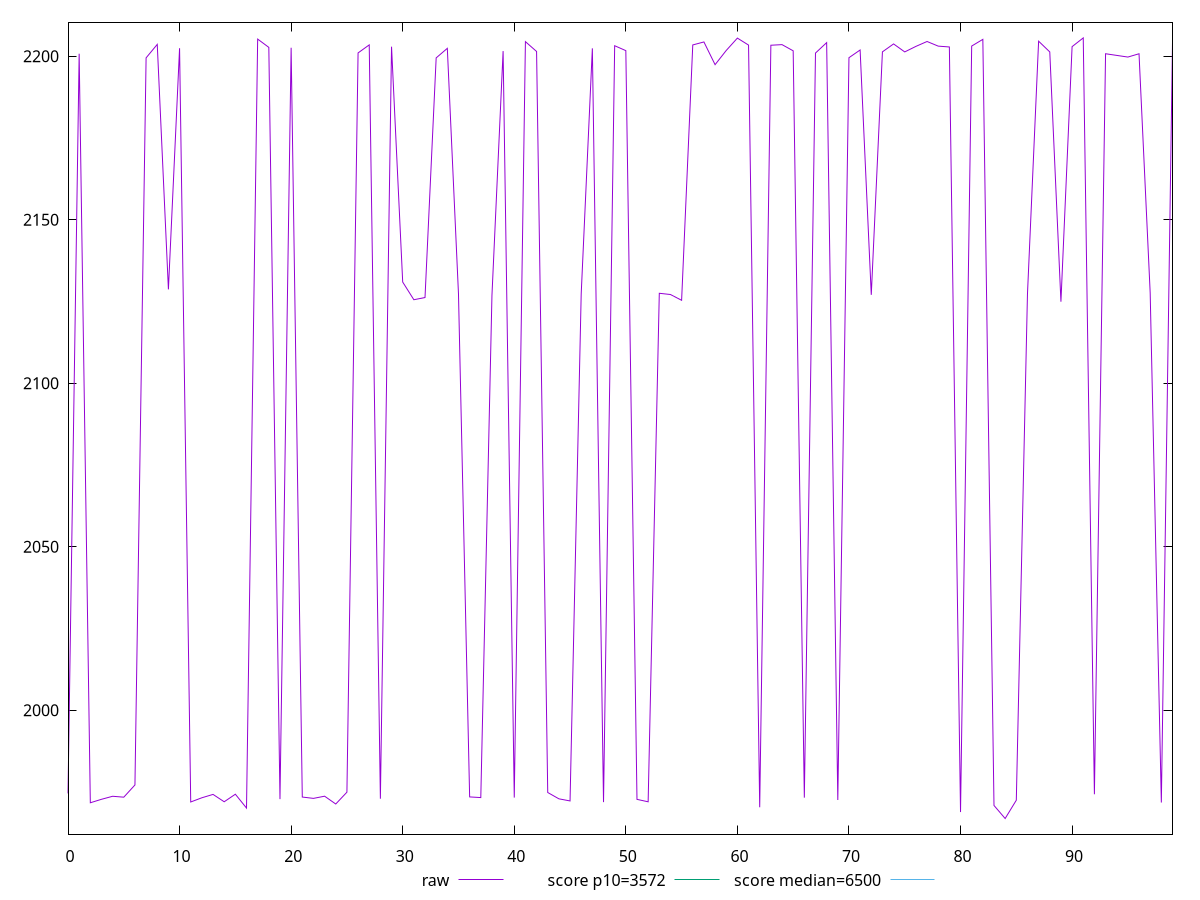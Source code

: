 reset

$raw <<EOF
0 1974.6051
1 2200.74625
2 1971.7422000000001
3 1972.8031
4 1973.7300999999998
5 1973.454
6 1977.1889999999996
7 2199.4824000000003
8 2203.5998
9 2128.7092
10 2202.4389499999997
11 1971.9841000000001
12 1973.2727
13 1974.3001999999997
14 1972.0496000000003
15 1974.3577
16 1970.13
17 2205.2229
18 2202.6888000000004
19 1972.8571999999997
20 2202.5785
21 1973.4937999999997
22 1973.086
23 1973.7536
24 1971.3663000000001
25 1974.9792
26 2200.99045
27 2203.4469
28 1972.9756999999993
29 2202.89635
30 2130.9451
31 2125.5368
32 2126.2151
33 2199.4704
34 2202.39375
35 2127.3212000000003
36 1973.5333999999998
37 1973.3292000000006
38 2126.8453
39 2201.5597
40 1973.3215
41 2204.4427
42 2201.43555
43 1974.8847000000003
44 1972.9503000000004
45 1972.3026000000002
46 2127.3189
47 2202.4001000000003
48 1971.9382
49 2203.1937
50 2201.69135
51 1972.7870000000003
52 1972.0400000000002
53 2127.5085999999997
54 2127.1321
55 2125.3643
56 2203.4324
57 2204.3467
58 2197.4019500000004
59 2201.7452500000004
60 2205.52275
61 2203.389
62 1970.3745000000004
63 2203.3445
64 2203.52785
65 2201.6381499999998
66 1973.2966000000001
67 2200.9541499999996
68 2204.1407
69 1972.5939999999996
70 2199.5329499999993
71 2201.88715
72 2127.0233999999996
73 2201.3181999999997
74 2203.7442
75 2201.301
76 2202.9892499999996
77 2204.4882
78 2203.07225
79 2202.8123499999997
80 1968.9121
81 2203.0919999999996
82 2205.13945
83 1970.9222999999997
84 1966.9283
85 1972.5249000000003
86 2127.231
87 2204.5825000000004
88 2201.2958
89 2124.9343000000003
90 2202.9109000000003
91 2205.583
92 1974.3545999999997
93 2200.74245
94 2200.2352
95 2199.72925
96 2200.7378000000003
97 2127.6543
98 1971.8205
99 2204.2253500000006
EOF

set key outside below
set xrange [0:99]
set yrange [1962.1552060000001:2210.356094]
set terminal svg size 640, 490 enhanced background rgb 'white'
set output "report_00007_2020-12-11T15:55:29.892Z/first-cpu-idle/samples/pages+cached+nointeractive/raw/values.svg"

plot $raw title "raw" with line, \
     3572 title "score p10=3572", \
     6500 title "score median=6500"

reset
